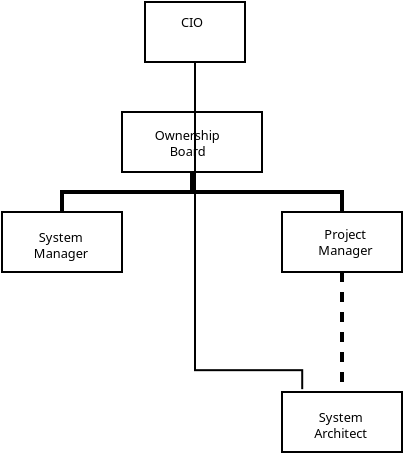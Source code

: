 <?xml version="1.0"?>
<diagram xmlns:dia="http://www.lysator.liu.se/~alla/dia/">
  <diagramdata>
    <attribute name="background">
      <color val="#ffffff"/>
    </attribute>
    <attribute name="paper">
      <composite type="paper">
        <attribute name="name">
          <string>#A4#</string>
        </attribute>
        <attribute name="tmargin">
          <real val="2.82"/>
        </attribute>
        <attribute name="bmargin">
          <real val="2.82"/>
        </attribute>
        <attribute name="lmargin">
          <real val="2.82"/>
        </attribute>
        <attribute name="rmargin">
          <real val="2.82"/>
        </attribute>
        <attribute name="is_portrait">
          <boolean val="true"/>
        </attribute>
        <attribute name="scaling">
          <real val="1"/>
        </attribute>
        <attribute name="fitto">
          <boolean val="false"/>
        </attribute>
      </composite>
    </attribute>
    <attribute name="grid">
      <composite type="grid">
        <attribute name="width_x">
          <real val="1"/>
        </attribute>
        <attribute name="width_y">
          <real val="1"/>
        </attribute>
        <attribute name="visible_x">
          <int val="1"/>
        </attribute>
        <attribute name="visible_y">
          <int val="1"/>
        </attribute>
      </composite>
    </attribute>
    <attribute name="guides">
      <composite type="guides">
        <attribute name="hguides"/>
        <attribute name="vguides"/>
      </composite>
    </attribute>
  </diagramdata>
  <layer name="Background" visible="true">
    <group>
      <object type="Standard - Box" version="0" id="O0">
        <attribute name="obj_pos">
          <point val="9,1"/>
        </attribute>
        <attribute name="obj_bb">
          <rectangle val="8.95,0.95;16.05,4.05"/>
        </attribute>
        <attribute name="elem_corner">
          <point val="9,1"/>
        </attribute>
        <attribute name="elem_width">
          <real val="7"/>
        </attribute>
        <attribute name="elem_height">
          <real val="3"/>
        </attribute>
        <attribute name="show_background">
          <boolean val="true"/>
        </attribute>
      </object>
      <object type="Standard - Text" version="0" id="O1">
        <attribute name="obj_pos">
          <point val="12.282,2.4"/>
        </attribute>
        <attribute name="obj_bb">
          <rectangle val="10.315,1.76;14.248,3.36"/>
        </attribute>
        <attribute name="text">
          <composite type="text">
            <attribute name="string">
              <string>#Ownership
Board#</string>
            </attribute>
            <attribute name="font">
              <font name="Helvetica"/>
            </attribute>
            <attribute name="height">
              <real val="0.8"/>
            </attribute>
            <attribute name="pos">
              <point val="12.282,2.4"/>
            </attribute>
            <attribute name="color">
              <color val="#000000"/>
            </attribute>
            <attribute name="alignment">
              <enum val="1"/>
            </attribute>
          </composite>
        </attribute>
      </object>
    </group>
    <group>
      <object type="Standard - Box" version="0" id="O2">
        <attribute name="obj_pos">
          <point val="17,15"/>
        </attribute>
        <attribute name="obj_bb">
          <rectangle val="16.95,14.95;23.05,18.05"/>
        </attribute>
        <attribute name="elem_corner">
          <point val="17,15"/>
        </attribute>
        <attribute name="elem_width">
          <real val="6"/>
        </attribute>
        <attribute name="elem_height">
          <real val="3"/>
        </attribute>
        <attribute name="show_background">
          <boolean val="true"/>
        </attribute>
      </object>
      <object type="Standard - Text" version="0" id="O3">
        <attribute name="obj_pos">
          <point val="19.932,16.5"/>
        </attribute>
        <attribute name="obj_bb">
          <rectangle val="18.305,15.86;21.559,17.46"/>
        </attribute>
        <attribute name="text">
          <composite type="text">
            <attribute name="string">
              <string>#System
Architect#</string>
            </attribute>
            <attribute name="font">
              <font name="Helvetica"/>
            </attribute>
            <attribute name="height">
              <real val="0.8"/>
            </attribute>
            <attribute name="pos">
              <point val="19.932,16.5"/>
            </attribute>
            <attribute name="color">
              <color val="#000000"/>
            </attribute>
            <attribute name="alignment">
              <enum val="1"/>
            </attribute>
          </composite>
        </attribute>
      </object>
    </group>
    <object type="Standard - ZigZagLine" version="0" id="O4">
      <attribute name="obj_pos">
        <point val="12.5,4"/>
      </attribute>
      <attribute name="obj_bb">
        <rectangle val="5.9,3.9;12.6,6.1"/>
      </attribute>
      <attribute name="orth_points">
        <point val="12.5,4"/>
        <point val="12.5,5"/>
        <point val="6,5"/>
        <point val="6,6"/>
      </attribute>
      <attribute name="orth_orient">
        <enum val="1"/>
        <enum val="0"/>
        <enum val="1"/>
      </attribute>
      <attribute name="line_width">
        <real val="0.2"/>
      </attribute>
      <connections>
        <connection handle="0" to="O0" connection="6"/>
        <connection handle="1" to="O7" connection="1"/>
      </connections>
    </object>
    <object type="Standard - ZigZagLine" version="0" id="O5">
      <attribute name="obj_pos">
        <point val="12.5,4"/>
      </attribute>
      <attribute name="obj_bb">
        <rectangle val="12.4,3.9;20.1,6.1"/>
      </attribute>
      <attribute name="orth_points">
        <point val="12.5,4"/>
        <point val="12.5,5"/>
        <point val="20,5"/>
        <point val="20,6"/>
      </attribute>
      <attribute name="orth_orient">
        <enum val="1"/>
        <enum val="0"/>
        <enum val="1"/>
      </attribute>
      <attribute name="line_width">
        <real val="0.2"/>
      </attribute>
      <connections>
        <connection handle="0" to="O0" connection="6"/>
        <connection handle="1" to="O9" connection="1"/>
      </connections>
    </object>
    <object type="Standard - ZigZagLine" version="0" id="O6">
      <attribute name="obj_pos">
        <point val="20,9"/>
      </attribute>
      <attribute name="obj_bb">
        <rectangle val="19.9,8.9;20.1,15.1"/>
      </attribute>
      <attribute name="orth_points">
        <point val="20,9"/>
        <point val="20,11"/>
        <point val="20,11"/>
        <point val="20,15"/>
      </attribute>
      <attribute name="orth_orient">
        <enum val="1"/>
        <enum val="0"/>
        <enum val="1"/>
      </attribute>
      <attribute name="line_width">
        <real val="0.2"/>
      </attribute>
      <attribute name="line_style">
        <enum val="1"/>
      </attribute>
      <attribute name="dashlength">
        <real val="0.5"/>
      </attribute>
      <connections>
        <connection handle="0" to="O9" connection="6"/>
        <connection handle="1" to="O2" connection="1"/>
      </connections>
    </object>
    <group>
      <object type="Standard - Box" version="0" id="O7">
        <attribute name="obj_pos">
          <point val="3,6"/>
        </attribute>
        <attribute name="obj_bb">
          <rectangle val="2.95,5.95;9.05,9.05"/>
        </attribute>
        <attribute name="elem_corner">
          <point val="3,6"/>
        </attribute>
        <attribute name="elem_width">
          <real val="6"/>
        </attribute>
        <attribute name="elem_height">
          <real val="3"/>
        </attribute>
        <attribute name="show_background">
          <boolean val="true"/>
        </attribute>
      </object>
      <object type="Standard - Text" version="0" id="O8">
        <attribute name="obj_pos">
          <point val="5.932,7.5"/>
        </attribute>
        <attribute name="obj_bb">
          <rectangle val="4.28,6.86;7.583,8.46"/>
        </attribute>
        <attribute name="text">
          <composite type="text">
            <attribute name="string">
              <string>#System
Manager#</string>
            </attribute>
            <attribute name="font">
              <font name="Helvetica"/>
            </attribute>
            <attribute name="height">
              <real val="0.8"/>
            </attribute>
            <attribute name="pos">
              <point val="5.932,7.5"/>
            </attribute>
            <attribute name="color">
              <color val="#000000"/>
            </attribute>
            <attribute name="alignment">
              <enum val="1"/>
            </attribute>
          </composite>
        </attribute>
      </object>
    </group>
    <group>
      <object type="Standard - Box" version="0" id="O9">
        <attribute name="obj_pos">
          <point val="17,6"/>
        </attribute>
        <attribute name="obj_bb">
          <rectangle val="16.95,5.95;23.05,9.05"/>
        </attribute>
        <attribute name="elem_corner">
          <point val="17,6"/>
        </attribute>
        <attribute name="elem_width">
          <real val="6"/>
        </attribute>
        <attribute name="elem_height">
          <real val="3"/>
        </attribute>
        <attribute name="show_background">
          <boolean val="true"/>
        </attribute>
      </object>
      <object type="Standard - Text" version="0" id="O10">
        <attribute name="obj_pos">
          <point val="20.161,7.35"/>
        </attribute>
        <attribute name="obj_bb">
          <rectangle val="18.51,6.71;21.812,8.31"/>
        </attribute>
        <attribute name="text">
          <composite type="text">
            <attribute name="string">
              <string>#Project
Manager#</string>
            </attribute>
            <attribute name="font">
              <font name="Helvetica"/>
            </attribute>
            <attribute name="height">
              <real val="0.8"/>
            </attribute>
            <attribute name="pos">
              <point val="20.161,7.35"/>
            </attribute>
            <attribute name="color">
              <color val="#000000"/>
            </attribute>
            <attribute name="alignment">
              <enum val="1"/>
            </attribute>
          </composite>
        </attribute>
      </object>
    </group>
    <group>
      <object type="Standard - Box" version="0" id="O11">
        <attribute name="obj_pos">
          <point val="10.15,-4.5"/>
        </attribute>
        <attribute name="obj_bb">
          <rectangle val="10.1,-4.55;15.2,-1.45"/>
        </attribute>
        <attribute name="elem_corner">
          <point val="10.15,-4.5"/>
        </attribute>
        <attribute name="elem_width">
          <real val="5"/>
        </attribute>
        <attribute name="elem_height">
          <real val="3"/>
        </attribute>
        <attribute name="show_background">
          <boolean val="true"/>
        </attribute>
      </object>
      <object type="Standard - Text" version="0" id="O12">
        <attribute name="obj_pos">
          <point val="12.5,-3.25"/>
        </attribute>
        <attribute name="obj_bb">
          <rectangle val="11.697,-3.89;13.303,-3.09"/>
        </attribute>
        <attribute name="text">
          <composite type="text">
            <attribute name="string">
              <string>#CIO#</string>
            </attribute>
            <attribute name="font">
              <font name="Helvetica"/>
            </attribute>
            <attribute name="height">
              <real val="0.8"/>
            </attribute>
            <attribute name="pos">
              <point val="12.5,-3.25"/>
            </attribute>
            <attribute name="color">
              <color val="#000000"/>
            </attribute>
            <attribute name="alignment">
              <enum val="1"/>
            </attribute>
          </composite>
        </attribute>
      </object>
    </group>
    <object type="Standard - ZigZagLine" version="0" id="O13">
      <attribute name="obj_pos">
        <point val="18.011,14.858"/>
      </attribute>
      <attribute name="obj_bb">
        <rectangle val="12.6,-1.55;18.061,14.909"/>
      </attribute>
      <attribute name="orth_points">
        <point val="18.011,14.858"/>
        <point val="18.011,13.909"/>
        <point val="12.65,13.909"/>
        <point val="12.65,-1.5"/>
      </attribute>
      <attribute name="orth_orient">
        <enum val="1"/>
        <enum val="0"/>
        <enum val="1"/>
      </attribute>
      <connections>
        <connection handle="1" to="O11" connection="6"/>
      </connections>
    </object>
  </layer>
</diagram>
